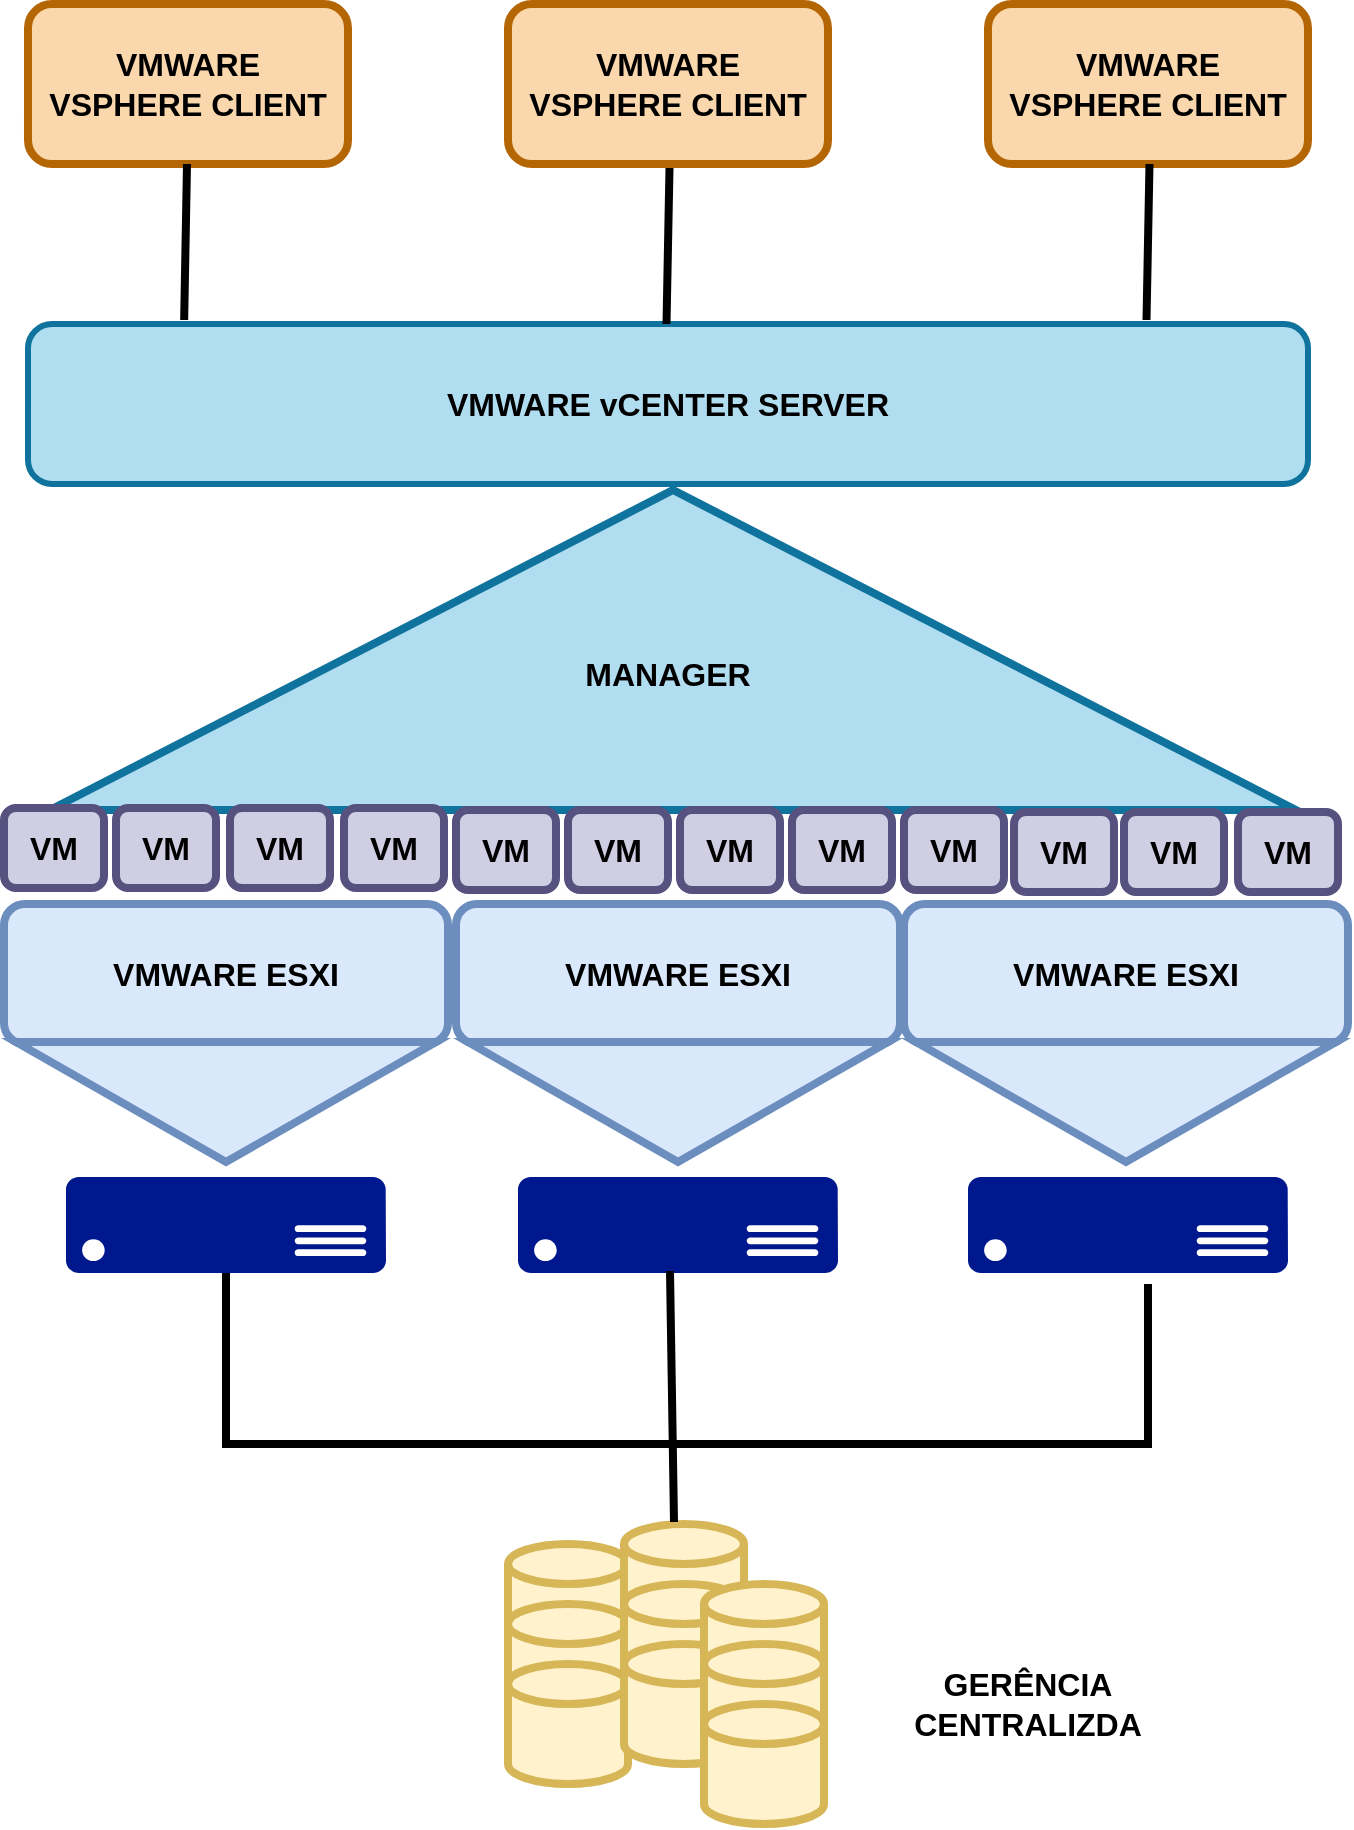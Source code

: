 <mxfile version="22.1.17" type="device">
  <diagram name="Página-1" id="CKxlsq1HD7p9fbAIw5N0">
    <mxGraphModel dx="1194" dy="716" grid="1" gridSize="10" guides="1" tooltips="1" connect="1" arrows="1" fold="1" page="1" pageScale="1" pageWidth="827" pageHeight="1169" math="0" shadow="0">
      <root>
        <mxCell id="0" />
        <mxCell id="1" parent="0" />
        <mxCell id="TcZDoWBbBlXCcF-mvh1D-1" value="&lt;div&gt;VMWARE&lt;/div&gt;&lt;div&gt;VSPHERE CLIENT&lt;br&gt;&lt;/div&gt;" style="rounded=1;whiteSpace=wrap;html=1;strokeWidth=4;fontStyle=1;fontSize=16;fillColor=#fad7ac;strokeColor=#b46504;" vertex="1" parent="1">
          <mxGeometry x="40" y="80" width="160" height="80" as="geometry" />
        </mxCell>
        <mxCell id="TcZDoWBbBlXCcF-mvh1D-2" value="&lt;div&gt;VMWARE&lt;/div&gt;&lt;div&gt;VSPHERE CLIENT&lt;br&gt;&lt;/div&gt;" style="rounded=1;whiteSpace=wrap;html=1;strokeWidth=4;fontStyle=1;fontSize=16;fillColor=#fad7ac;strokeColor=#b46504;" vertex="1" parent="1">
          <mxGeometry x="280" y="80" width="160" height="80" as="geometry" />
        </mxCell>
        <mxCell id="TcZDoWBbBlXCcF-mvh1D-3" value="&lt;div&gt;VMWARE&lt;/div&gt;&lt;div&gt;VSPHERE CLIENT&lt;br&gt;&lt;/div&gt;" style="rounded=1;whiteSpace=wrap;html=1;strokeWidth=4;fontStyle=1;fontSize=16;fillColor=#fad7ac;strokeColor=#b46504;" vertex="1" parent="1">
          <mxGeometry x="520" y="80" width="160" height="80" as="geometry" />
        </mxCell>
        <mxCell id="TcZDoWBbBlXCcF-mvh1D-4" value="VMWARE vCENTER SERVER" style="rounded=1;whiteSpace=wrap;html=1;fillColor=#b1ddf0;strokeColor=#10739e;strokeWidth=3;fontStyle=1;fontSize=16;" vertex="1" parent="1">
          <mxGeometry x="40" y="240" width="640" height="80" as="geometry" />
        </mxCell>
        <mxCell id="TcZDoWBbBlXCcF-mvh1D-5" value="" style="endArrow=none;html=1;rounded=0;exitX=0.122;exitY=-0.025;exitDx=0;exitDy=0;exitPerimeter=0;strokeWidth=4;" edge="1" parent="1" source="TcZDoWBbBlXCcF-mvh1D-4">
          <mxGeometry width="50" height="50" relative="1" as="geometry">
            <mxPoint x="119.5" y="220" as="sourcePoint" />
            <mxPoint x="119.5" y="160" as="targetPoint" />
          </mxGeometry>
        </mxCell>
        <mxCell id="TcZDoWBbBlXCcF-mvh1D-6" value="" style="endArrow=none;html=1;rounded=0;exitX=0.122;exitY=-0.025;exitDx=0;exitDy=0;exitPerimeter=0;strokeWidth=4;" edge="1" parent="1">
          <mxGeometry width="50" height="50" relative="1" as="geometry">
            <mxPoint x="359.25" y="240" as="sourcePoint" />
            <mxPoint x="360.75" y="162" as="targetPoint" />
          </mxGeometry>
        </mxCell>
        <mxCell id="TcZDoWBbBlXCcF-mvh1D-7" value="" style="endArrow=none;html=1;rounded=0;exitX=0.122;exitY=-0.025;exitDx=0;exitDy=0;exitPerimeter=0;strokeWidth=4;" edge="1" parent="1">
          <mxGeometry width="50" height="50" relative="1" as="geometry">
            <mxPoint x="599.25" y="238" as="sourcePoint" />
            <mxPoint x="600.75" y="160" as="targetPoint" />
          </mxGeometry>
        </mxCell>
        <mxCell id="TcZDoWBbBlXCcF-mvh1D-11" value="" style="triangle;whiteSpace=wrap;html=1;rotation=-90;fillColor=#b1ddf0;strokeColor=#10739e;strokeWidth=4;" vertex="1" parent="1">
          <mxGeometry x="282.5" y="91.5" width="160" height="623" as="geometry" />
        </mxCell>
        <mxCell id="TcZDoWBbBlXCcF-mvh1D-12" value="MANAGER" style="text;html=1;strokeColor=none;fillColor=none;align=center;verticalAlign=middle;whiteSpace=wrap;rounded=0;fontSize=16;fontStyle=1" vertex="1" parent="1">
          <mxGeometry x="330" y="400" width="60" height="30" as="geometry" />
        </mxCell>
        <mxCell id="TcZDoWBbBlXCcF-mvh1D-13" value="VM" style="rounded=1;whiteSpace=wrap;html=1;fontSize=16;fontStyle=1;strokeWidth=4;fillColor=#d0cee2;strokeColor=#56517e;" vertex="1" parent="1">
          <mxGeometry x="28" y="482" width="50" height="40" as="geometry" />
        </mxCell>
        <mxCell id="TcZDoWBbBlXCcF-mvh1D-14" value="VM" style="rounded=1;whiteSpace=wrap;html=1;fontSize=16;fontStyle=1;strokeWidth=4;fillColor=#d0cee2;strokeColor=#56517e;" vertex="1" parent="1">
          <mxGeometry x="84" y="482" width="50" height="40" as="geometry" />
        </mxCell>
        <mxCell id="TcZDoWBbBlXCcF-mvh1D-15" value="VM" style="rounded=1;whiteSpace=wrap;html=1;fontSize=16;fontStyle=1;strokeWidth=4;fillColor=#d0cee2;strokeColor=#56517e;" vertex="1" parent="1">
          <mxGeometry x="141" y="482" width="50" height="40" as="geometry" />
        </mxCell>
        <mxCell id="TcZDoWBbBlXCcF-mvh1D-16" value="VM" style="rounded=1;whiteSpace=wrap;html=1;fontSize=16;fontStyle=1;strokeWidth=4;fillColor=#d0cee2;strokeColor=#56517e;" vertex="1" parent="1">
          <mxGeometry x="198" y="482" width="50" height="40" as="geometry" />
        </mxCell>
        <mxCell id="TcZDoWBbBlXCcF-mvh1D-17" value="VM" style="rounded=1;whiteSpace=wrap;html=1;fontSize=16;fontStyle=1;strokeWidth=4;fillColor=#d0cee2;strokeColor=#56517e;" vertex="1" parent="1">
          <mxGeometry x="254" y="483" width="50" height="40" as="geometry" />
        </mxCell>
        <mxCell id="TcZDoWBbBlXCcF-mvh1D-18" value="VM" style="rounded=1;whiteSpace=wrap;html=1;fontSize=16;fontStyle=1;strokeWidth=4;fillColor=#d0cee2;strokeColor=#56517e;" vertex="1" parent="1">
          <mxGeometry x="310" y="483" width="50" height="40" as="geometry" />
        </mxCell>
        <mxCell id="TcZDoWBbBlXCcF-mvh1D-19" value="VM" style="rounded=1;whiteSpace=wrap;html=1;fontSize=16;fontStyle=1;strokeWidth=4;fillColor=#d0cee2;strokeColor=#56517e;" vertex="1" parent="1">
          <mxGeometry x="366" y="483" width="50" height="40" as="geometry" />
        </mxCell>
        <mxCell id="TcZDoWBbBlXCcF-mvh1D-20" value="VM" style="rounded=1;whiteSpace=wrap;html=1;fontSize=16;fontStyle=1;strokeWidth=4;fillColor=#d0cee2;strokeColor=#56517e;" vertex="1" parent="1">
          <mxGeometry x="422" y="483" width="50" height="40" as="geometry" />
        </mxCell>
        <mxCell id="TcZDoWBbBlXCcF-mvh1D-21" value="VM" style="rounded=1;whiteSpace=wrap;html=1;fontSize=16;fontStyle=1;strokeWidth=4;fillColor=#d0cee2;strokeColor=#56517e;" vertex="1" parent="1">
          <mxGeometry x="478" y="483" width="50" height="40" as="geometry" />
        </mxCell>
        <mxCell id="TcZDoWBbBlXCcF-mvh1D-22" value="VM" style="rounded=1;whiteSpace=wrap;html=1;fontSize=16;fontStyle=1;strokeWidth=4;fillColor=#d0cee2;strokeColor=#56517e;" vertex="1" parent="1">
          <mxGeometry x="533" y="484" width="50" height="40" as="geometry" />
        </mxCell>
        <mxCell id="TcZDoWBbBlXCcF-mvh1D-23" value="VM" style="rounded=1;whiteSpace=wrap;html=1;fontSize=16;fontStyle=1;strokeWidth=4;fillColor=#d0cee2;strokeColor=#56517e;" vertex="1" parent="1">
          <mxGeometry x="588" y="484" width="50" height="40" as="geometry" />
        </mxCell>
        <mxCell id="TcZDoWBbBlXCcF-mvh1D-24" value="VM" style="rounded=1;whiteSpace=wrap;html=1;fontSize=16;fontStyle=1;strokeWidth=4;fillColor=#d0cee2;strokeColor=#56517e;" vertex="1" parent="1">
          <mxGeometry x="645" y="484" width="50" height="40" as="geometry" />
        </mxCell>
        <mxCell id="TcZDoWBbBlXCcF-mvh1D-26" value="VMWARE ESXI" style="rounded=1;whiteSpace=wrap;html=1;fillColor=#dae8fc;strokeColor=#6c8ebf;strokeWidth=4;fontStyle=1;fontSize=16;" vertex="1" parent="1">
          <mxGeometry x="28" y="530" width="222" height="70" as="geometry" />
        </mxCell>
        <mxCell id="TcZDoWBbBlXCcF-mvh1D-27" value="" style="triangle;whiteSpace=wrap;html=1;rotation=90;fontSize=15;fillColor=#dae8fc;strokeColor=#6c8ebf;strokeWidth=4;" vertex="1" parent="1">
          <mxGeometry x="109" y="524" width="60" height="210" as="geometry" />
        </mxCell>
        <mxCell id="TcZDoWBbBlXCcF-mvh1D-30" value="VMWARE ESXI" style="rounded=1;whiteSpace=wrap;html=1;fillColor=#dae8fc;strokeColor=#6c8ebf;strokeWidth=4;fontStyle=1;fontSize=16;" vertex="1" parent="1">
          <mxGeometry x="254" y="530" width="222" height="70" as="geometry" />
        </mxCell>
        <mxCell id="TcZDoWBbBlXCcF-mvh1D-31" value="" style="triangle;whiteSpace=wrap;html=1;rotation=90;fontSize=15;fillColor=#dae8fc;strokeColor=#6c8ebf;strokeWidth=4;" vertex="1" parent="1">
          <mxGeometry x="335" y="524" width="60" height="210" as="geometry" />
        </mxCell>
        <mxCell id="TcZDoWBbBlXCcF-mvh1D-32" value="VMWARE ESXI" style="rounded=1;whiteSpace=wrap;html=1;fillColor=#dae8fc;strokeColor=#6c8ebf;strokeWidth=4;fontStyle=1;fontSize=16;" vertex="1" parent="1">
          <mxGeometry x="478" y="530" width="222" height="70" as="geometry" />
        </mxCell>
        <mxCell id="TcZDoWBbBlXCcF-mvh1D-33" value="" style="triangle;whiteSpace=wrap;html=1;rotation=90;fontSize=15;fillColor=#dae8fc;strokeColor=#6c8ebf;strokeWidth=4;" vertex="1" parent="1">
          <mxGeometry x="559" y="524" width="60" height="210" as="geometry" />
        </mxCell>
        <mxCell id="TcZDoWBbBlXCcF-mvh1D-34" value="" style="sketch=0;aspect=fixed;pointerEvents=1;shadow=0;dashed=0;html=1;strokeColor=none;labelPosition=center;verticalLabelPosition=bottom;verticalAlign=top;align=center;fillColor=#00188D;shape=mxgraph.azure.server" vertex="1" parent="1">
          <mxGeometry x="59" y="666.5" width="160" height="48" as="geometry" />
        </mxCell>
        <mxCell id="TcZDoWBbBlXCcF-mvh1D-35" value="" style="sketch=0;aspect=fixed;pointerEvents=1;shadow=0;dashed=0;html=1;strokeColor=none;labelPosition=center;verticalLabelPosition=bottom;verticalAlign=top;align=center;fillColor=#00188D;shape=mxgraph.azure.server" vertex="1" parent="1">
          <mxGeometry x="285" y="666.5" width="160" height="48" as="geometry" />
        </mxCell>
        <mxCell id="TcZDoWBbBlXCcF-mvh1D-36" value="" style="sketch=0;aspect=fixed;pointerEvents=1;shadow=0;dashed=0;html=1;strokeColor=none;labelPosition=center;verticalLabelPosition=bottom;verticalAlign=top;align=center;fillColor=#00188D;shape=mxgraph.azure.server" vertex="1" parent="1">
          <mxGeometry x="510" y="666.5" width="160" height="48" as="geometry" />
        </mxCell>
        <mxCell id="TcZDoWBbBlXCcF-mvh1D-37" value="" style="strokeWidth=4;html=1;shape=mxgraph.flowchart.database;whiteSpace=wrap;fillColor=#fff2cc;strokeColor=#d6b656;" vertex="1" parent="1">
          <mxGeometry x="280" y="850" width="60" height="60" as="geometry" />
        </mxCell>
        <mxCell id="TcZDoWBbBlXCcF-mvh1D-38" value="" style="strokeWidth=4;html=1;shape=mxgraph.flowchart.database;whiteSpace=wrap;fillColor=#fff2cc;strokeColor=#d6b656;" vertex="1" parent="1">
          <mxGeometry x="280" y="880" width="60" height="60" as="geometry" />
        </mxCell>
        <mxCell id="TcZDoWBbBlXCcF-mvh1D-39" value="" style="strokeWidth=4;html=1;shape=mxgraph.flowchart.database;whiteSpace=wrap;fillColor=#fff2cc;strokeColor=#d6b656;" vertex="1" parent="1">
          <mxGeometry x="280" y="910" width="60" height="60" as="geometry" />
        </mxCell>
        <mxCell id="TcZDoWBbBlXCcF-mvh1D-40" value="" style="strokeWidth=4;html=1;shape=mxgraph.flowchart.database;whiteSpace=wrap;fillColor=#fff2cc;strokeColor=#d6b656;" vertex="1" parent="1">
          <mxGeometry x="338" y="840" width="60" height="60" as="geometry" />
        </mxCell>
        <mxCell id="TcZDoWBbBlXCcF-mvh1D-41" value="" style="strokeWidth=4;html=1;shape=mxgraph.flowchart.database;whiteSpace=wrap;fillColor=#fff2cc;strokeColor=#d6b656;" vertex="1" parent="1">
          <mxGeometry x="338" y="870" width="60" height="60" as="geometry" />
        </mxCell>
        <mxCell id="TcZDoWBbBlXCcF-mvh1D-42" value="" style="strokeWidth=4;html=1;shape=mxgraph.flowchart.database;whiteSpace=wrap;fillColor=#fff2cc;strokeColor=#d6b656;" vertex="1" parent="1">
          <mxGeometry x="338" y="900" width="60" height="60" as="geometry" />
        </mxCell>
        <mxCell id="TcZDoWBbBlXCcF-mvh1D-43" value="" style="strokeWidth=4;html=1;shape=mxgraph.flowchart.database;whiteSpace=wrap;fillColor=#fff2cc;strokeColor=#d6b656;" vertex="1" parent="1">
          <mxGeometry x="378" y="870" width="60" height="60" as="geometry" />
        </mxCell>
        <mxCell id="TcZDoWBbBlXCcF-mvh1D-44" value="" style="strokeWidth=4;html=1;shape=mxgraph.flowchart.database;whiteSpace=wrap;fillColor=#fff2cc;strokeColor=#d6b656;" vertex="1" parent="1">
          <mxGeometry x="378" y="900" width="60" height="60" as="geometry" />
        </mxCell>
        <mxCell id="TcZDoWBbBlXCcF-mvh1D-45" value="" style="strokeWidth=4;html=1;shape=mxgraph.flowchart.database;whiteSpace=wrap;fillColor=#fff2cc;strokeColor=#d6b656;" vertex="1" parent="1">
          <mxGeometry x="378" y="930" width="60" height="60" as="geometry" />
        </mxCell>
        <mxCell id="TcZDoWBbBlXCcF-mvh1D-46" value="" style="endArrow=none;html=1;rounded=0;exitX=0.5;exitY=1;exitDx=0;exitDy=0;exitPerimeter=0;strokeWidth=4;" edge="1" parent="1" source="TcZDoWBbBlXCcF-mvh1D-34">
          <mxGeometry width="50" height="50" relative="1" as="geometry">
            <mxPoint x="80" y="800" as="sourcePoint" />
            <mxPoint x="600" y="720" as="targetPoint" />
            <Array as="points">
              <mxPoint x="139" y="800" />
              <mxPoint x="600" y="800" />
            </Array>
          </mxGeometry>
        </mxCell>
        <mxCell id="TcZDoWBbBlXCcF-mvh1D-47" value="" style="endArrow=none;html=1;rounded=0;exitX=0.5;exitY=0;exitDx=0;exitDy=0;exitPerimeter=0;strokeWidth=4;" edge="1" parent="1">
          <mxGeometry width="50" height="50" relative="1" as="geometry">
            <mxPoint x="363" y="839" as="sourcePoint" />
            <mxPoint x="361" y="713.5" as="targetPoint" />
          </mxGeometry>
        </mxCell>
        <mxCell id="TcZDoWBbBlXCcF-mvh1D-49" value="GERÊNCIA CENTRALIZDA" style="text;html=1;strokeColor=none;fillColor=none;align=center;verticalAlign=middle;whiteSpace=wrap;rounded=0;fontStyle=1;fontSize=16;strokeWidth=5;" vertex="1" parent="1">
          <mxGeometry x="510" y="915" width="60" height="30" as="geometry" />
        </mxCell>
      </root>
    </mxGraphModel>
  </diagram>
</mxfile>
